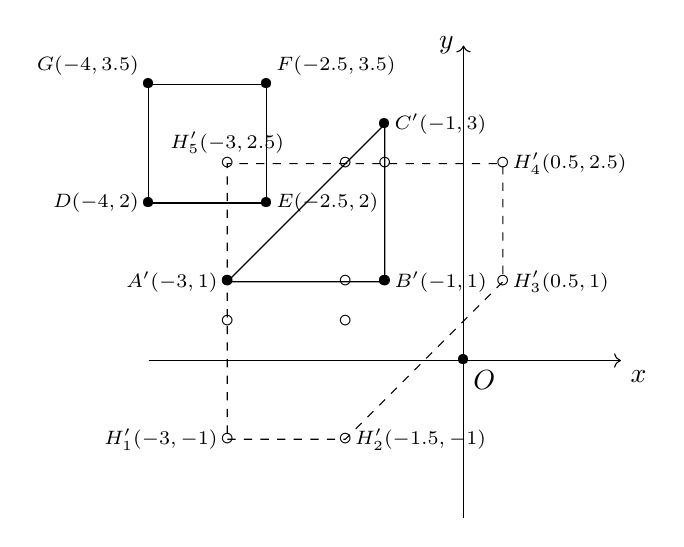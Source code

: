 \begin{tikzpicture}
      \draw[->] (-4,0) -- (2.0,0)
      node[below right] {$x$};
      \draw[->] (0,-2) -- (0,4.0)
      node[left] {$y$};

      \coordinate [label = {below right:$O$}](O) at (0, 0);

      \coordinate [label = {left: \scriptsize{$A'(-3, 1)$}}](A) at (-3, 1);
      \coordinate [label = {right: \scriptsize{$B'(-1, 1)$}}](B) at (-1, 1);
      \coordinate [label = {right: \scriptsize{$C'(-1, 3)$}}](C) at (-1, 3);
      \draw (A) -- (B) -- (C) --cycle ;

      \coordinate [label = {left: \scriptsize{$D(-4, 2)$}}](D) at (-4, 2);
      \coordinate [label = {right: \scriptsize{$E(-2.5, 2)$}}](E) at (-2.5, 2);
      \coordinate [label = {above right: \scriptsize{$F(-2.5, 3.5)$}}](F) at (-2.5, 3.5);
      \coordinate [label = {above left: \scriptsize{$G(-4, 3.5)$}}](G) at (-4, 3.5);
      \draw (D) -- (E) -- (F) -- (G) --cycle ;

      %origin points
      \foreach \Point in {(-4, 2), (-2.5, 2), (-2.5, 3.5), (-4, 3.5), (-3, 1), (-1,3), (-1, 1)}
      {
          \node at \Point {\textbullet};
      }
      %Minkowski difference
      \foreach \Point in {(0.5, 1), (-1.5, 1), (-1, 1), (0.5, 2.5), (-1, 2.5), (-3, -1), (-1.5, 2.5), (-3, 1), (-1.5, 0.5), (-3, 0.5), (-3, 2.5), (-1.5, -1)}
      {
          \node at \Point {$\circ$};
      }
      \coordinate [label = {left: \scriptsize{$H_1'(-3, -1)$}}](H1) at (-3, -1);
      \coordinate [label = {right: \scriptsize{$H_2'(-1.5, -1)$}}](H2) at (-1.5, -1);
      \coordinate [label = {right: \scriptsize{$H_3'(0.5, 1)$}}](H3) at (.5, 1);
      \coordinate [label = {right: \scriptsize{$H_4'(0.5, 2.5)$}}](H4) at (.5, 2.5);
      \coordinate [label = {above: \scriptsize{$H_5'(-3, 2.5)$}}](H5) at (-3, 2.5);
      \draw [dashed] (H1) -- (H2) -- (H3) -- (H4) -- (H5) -- cycle ;
      
      \node at (0, 0) {\textbullet};
\end{tikzpicture}
